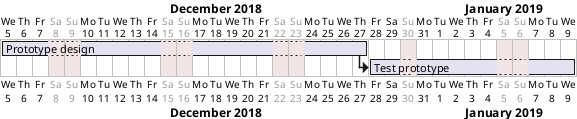 {
  "sha1": "envyttzrknekjt510lbdzb86e9r999t",
  "insertion": {
    "when": "2024-06-01T09:03:04.785Z",
    "user": "plantuml@gmail.com"
  }
}
@startgantt
Project starts the 5th of december 2018
saturday are closed
sunday are closed
2018/12/29 is opened
[Prototype design] lasts 17 days
[Test prototype] starts at [Prototype design]'s end and lasts 2 weeks
@endgantt
